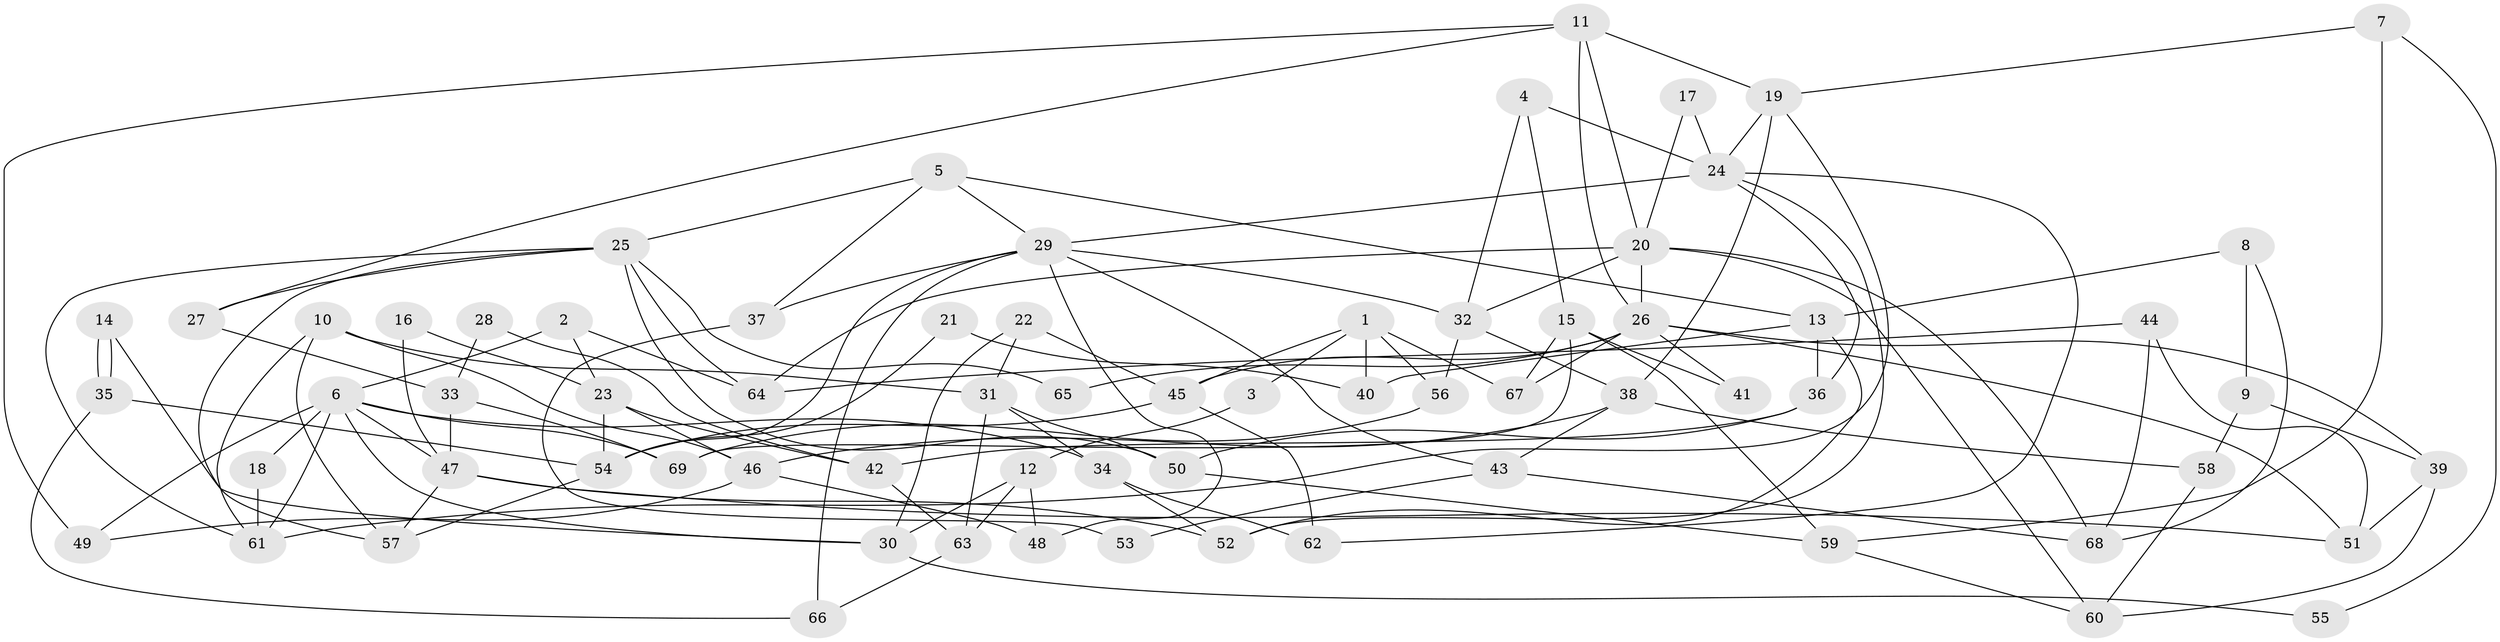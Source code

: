// Generated by graph-tools (version 1.1) at 2025/26/03/09/25 03:26:21]
// undirected, 69 vertices, 138 edges
graph export_dot {
graph [start="1"]
  node [color=gray90,style=filled];
  1;
  2;
  3;
  4;
  5;
  6;
  7;
  8;
  9;
  10;
  11;
  12;
  13;
  14;
  15;
  16;
  17;
  18;
  19;
  20;
  21;
  22;
  23;
  24;
  25;
  26;
  27;
  28;
  29;
  30;
  31;
  32;
  33;
  34;
  35;
  36;
  37;
  38;
  39;
  40;
  41;
  42;
  43;
  44;
  45;
  46;
  47;
  48;
  49;
  50;
  51;
  52;
  53;
  54;
  55;
  56;
  57;
  58;
  59;
  60;
  61;
  62;
  63;
  64;
  65;
  66;
  67;
  68;
  69;
  1 -- 45;
  1 -- 67;
  1 -- 3;
  1 -- 40;
  1 -- 56;
  2 -- 6;
  2 -- 23;
  2 -- 64;
  3 -- 12;
  4 -- 24;
  4 -- 32;
  4 -- 15;
  5 -- 13;
  5 -- 25;
  5 -- 29;
  5 -- 37;
  6 -- 61;
  6 -- 69;
  6 -- 18;
  6 -- 30;
  6 -- 34;
  6 -- 47;
  6 -- 49;
  7 -- 59;
  7 -- 19;
  7 -- 55;
  8 -- 68;
  8 -- 13;
  8 -- 9;
  9 -- 58;
  9 -- 39;
  10 -- 31;
  10 -- 61;
  10 -- 46;
  10 -- 57;
  11 -- 27;
  11 -- 26;
  11 -- 19;
  11 -- 20;
  11 -- 49;
  12 -- 48;
  12 -- 63;
  12 -- 30;
  13 -- 36;
  13 -- 52;
  13 -- 40;
  14 -- 35;
  14 -- 35;
  14 -- 30;
  15 -- 59;
  15 -- 41;
  15 -- 67;
  15 -- 69;
  16 -- 23;
  16 -- 47;
  17 -- 20;
  17 -- 24;
  18 -- 61;
  19 -- 38;
  19 -- 24;
  19 -- 61;
  20 -- 26;
  20 -- 32;
  20 -- 60;
  20 -- 64;
  20 -- 68;
  21 -- 40;
  21 -- 54;
  22 -- 30;
  22 -- 31;
  22 -- 45;
  23 -- 46;
  23 -- 54;
  23 -- 42;
  24 -- 52;
  24 -- 29;
  24 -- 36;
  24 -- 62;
  25 -- 64;
  25 -- 57;
  25 -- 27;
  25 -- 50;
  25 -- 61;
  25 -- 65;
  26 -- 39;
  26 -- 45;
  26 -- 41;
  26 -- 51;
  26 -- 65;
  26 -- 67;
  27 -- 33;
  28 -- 42;
  28 -- 33;
  29 -- 32;
  29 -- 37;
  29 -- 43;
  29 -- 48;
  29 -- 54;
  29 -- 66;
  30 -- 55;
  31 -- 34;
  31 -- 63;
  31 -- 50;
  32 -- 38;
  32 -- 56;
  33 -- 47;
  33 -- 69;
  34 -- 62;
  34 -- 52;
  35 -- 54;
  35 -- 66;
  36 -- 50;
  36 -- 42;
  37 -- 53;
  38 -- 46;
  38 -- 43;
  38 -- 58;
  39 -- 51;
  39 -- 60;
  42 -- 63;
  43 -- 53;
  43 -- 68;
  44 -- 64;
  44 -- 68;
  44 -- 51;
  45 -- 54;
  45 -- 62;
  46 -- 49;
  46 -- 48;
  47 -- 51;
  47 -- 52;
  47 -- 57;
  50 -- 59;
  54 -- 57;
  56 -- 69;
  58 -- 60;
  59 -- 60;
  63 -- 66;
}
